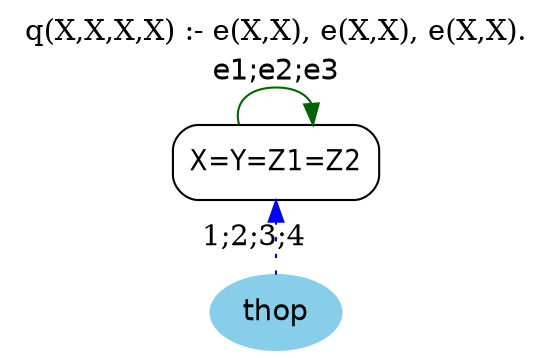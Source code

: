 digraph G {
	graph [bb="0,0,235,164",
		label="q(X,X,X,X) :- e(X,X), e(X,X), e(X,X).",
		labelloc=t,
		lheight=0.21,
		lp="117.5,152.5",
		lwidth=3.04,
		rankdir=LR
	];
	node [label="\N"];
	X	 [fontname="Helvetica-Narrow",
		height=0.5,
		label="X=Y=Z1=Z2",
		pos="117.5,90",
		shape=box,
		style=rounded,
		width=1.2778];
	X -> X	 [color=darkgreen,
		fontname=helvetica,
		label="e1;e2;e3",
		lp="117.5,133.5",
		pos="e,134.14,108.15 100.86,108.15 98.296,117.54 103.84,126 117.5,126 125.82,126 131.13,122.86 133.43,118.28"];
	thop	 [color=skyblue,
		fillcolor=skyblue,
		fontname=helvetica,
		height=0.5,
		pos="117.5,18",
		shape=oval,
		style="filled,rounded",
		width=0.79437];
	thop -> X	 [color=blue,
		constraint=false,
		label="1;2;3;4",
		lp="107,54",
		pos="e,117.5,71.587 117.5,36.169 117.5,43.869 117.5,53.026 117.5,61.583",
		style=dotted];
}
